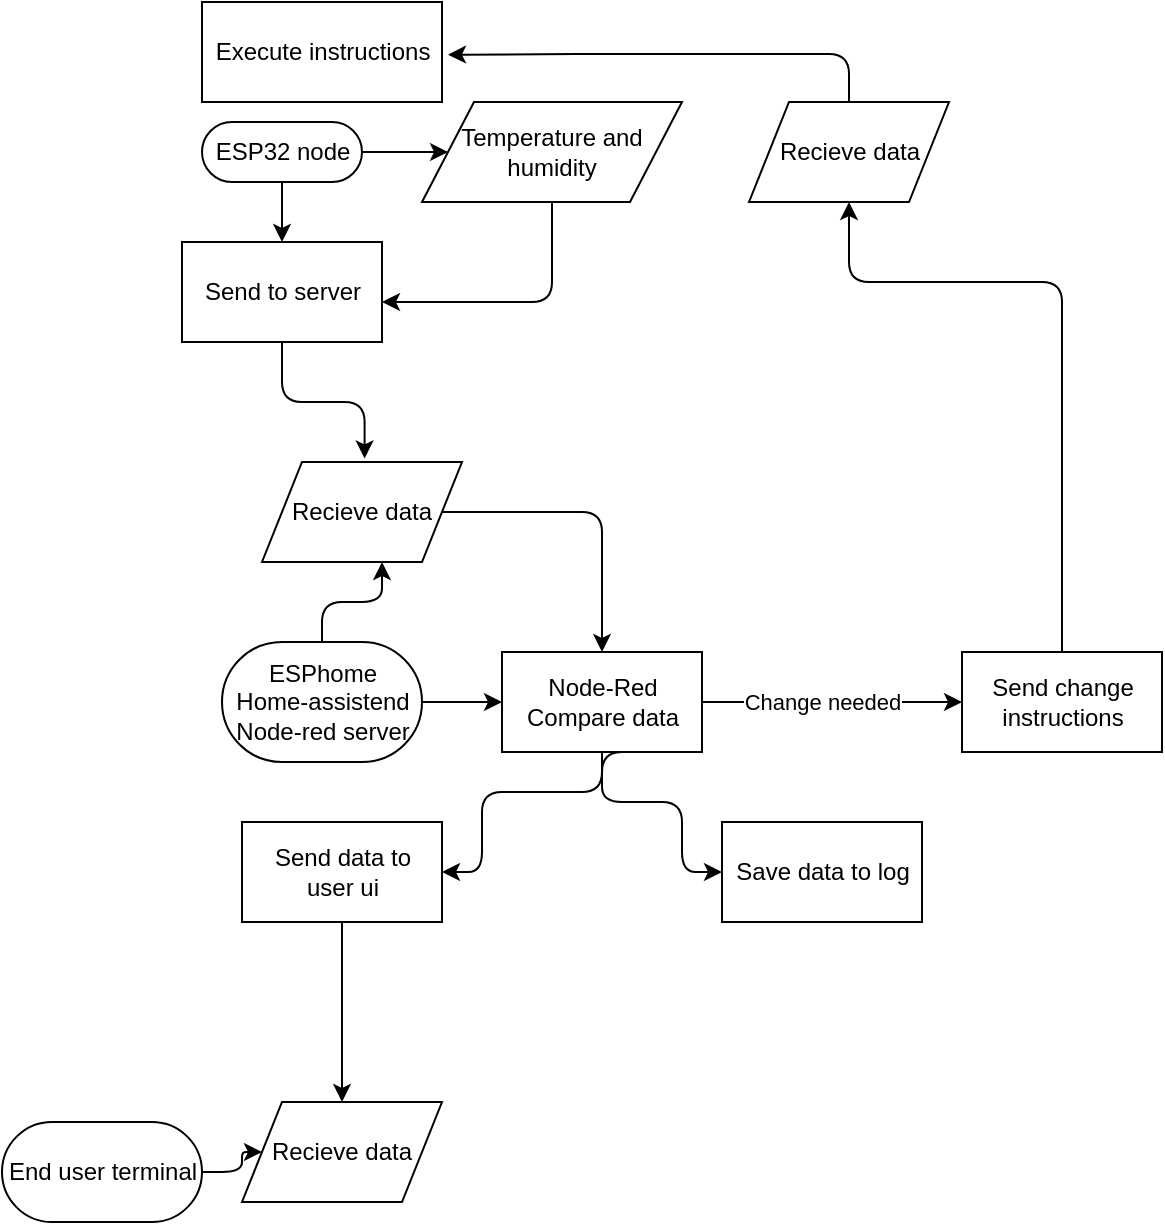 <mxfile>
    <diagram id="AaRmID8qBEXEeAiPlsum" name="Page-1">
        <mxGraphModel dx="544" dy="383" grid="1" gridSize="10" guides="1" tooltips="1" connect="1" arrows="1" fold="1" page="1" pageScale="1" pageWidth="1169" pageHeight="827" background="none" math="0" shadow="0">
            <root>
                <mxCell id="0"/>
                <mxCell id="1" parent="0"/>
                <mxCell id="6" style="edgeStyle=orthogonalEdgeStyle;orthogonalLoop=1;jettySize=auto;html=1;entryX=0;entryY=0.5;entryDx=0;entryDy=0;" edge="1" parent="1" source="3" target="5">
                    <mxGeometry relative="1" as="geometry"/>
                </mxCell>
                <mxCell id="8" style="edgeStyle=orthogonalEdgeStyle;orthogonalLoop=1;jettySize=auto;html=1;entryX=0.5;entryY=0;entryDx=0;entryDy=0;" edge="1" parent="1" source="3" target="7">
                    <mxGeometry relative="1" as="geometry"/>
                </mxCell>
                <mxCell id="3" value="ESP32 node" style="html=1;dashed=0;whitespace=wrap;shape=mxgraph.dfd.start;" vertex="1" parent="1">
                    <mxGeometry x="140" y="70" width="80" height="30" as="geometry"/>
                </mxCell>
                <mxCell id="9" style="edgeStyle=orthogonalEdgeStyle;orthogonalLoop=1;jettySize=auto;html=1;entryX=1;entryY=0.6;entryDx=0;entryDy=0;entryPerimeter=0;" edge="1" parent="1" source="5" target="7">
                    <mxGeometry relative="1" as="geometry">
                        <Array as="points">
                            <mxPoint x="315" y="160"/>
                        </Array>
                    </mxGeometry>
                </mxCell>
                <mxCell id="5" value="Temperature and humidity" style="shape=parallelogram;perimeter=parallelogramPerimeter;whiteSpace=wrap;html=1;dashed=0;" vertex="1" parent="1">
                    <mxGeometry x="250" y="60" width="130" height="50" as="geometry"/>
                </mxCell>
                <mxCell id="13" style="edgeStyle=orthogonalEdgeStyle;orthogonalLoop=1;jettySize=auto;html=1;entryX=0.513;entryY=-0.035;entryDx=0;entryDy=0;entryPerimeter=0;" edge="1" parent="1" source="7" target="11">
                    <mxGeometry relative="1" as="geometry"/>
                </mxCell>
                <mxCell id="7" value="Send to server" style="html=1;dashed=0;whitespace=wrap;" vertex="1" parent="1">
                    <mxGeometry x="130" y="130" width="100" height="50" as="geometry"/>
                </mxCell>
                <mxCell id="14" style="edgeStyle=orthogonalEdgeStyle;orthogonalLoop=1;jettySize=auto;html=1;entryX=0.6;entryY=1;entryDx=0;entryDy=0;entryPerimeter=0;" edge="1" parent="1" source="10" target="11">
                    <mxGeometry relative="1" as="geometry"/>
                </mxCell>
                <mxCell id="16" style="edgeStyle=orthogonalEdgeStyle;orthogonalLoop=1;jettySize=auto;html=1;exitX=1;exitY=0.5;exitDx=0;exitDy=0;exitPerimeter=0;entryX=0;entryY=0.5;entryDx=0;entryDy=0;" edge="1" parent="1" source="10" target="15">
                    <mxGeometry relative="1" as="geometry"/>
                </mxCell>
                <mxCell id="10" value="ESPhome &lt;br&gt;Home-assistend &lt;br&gt;Node-red server" style="html=1;dashed=0;whitespace=wrap;shape=mxgraph.dfd.start;" vertex="1" parent="1">
                    <mxGeometry x="150" y="330" width="100" height="60" as="geometry"/>
                </mxCell>
                <mxCell id="17" style="edgeStyle=orthogonalEdgeStyle;orthogonalLoop=1;jettySize=auto;html=1;" edge="1" parent="1" source="11" target="15">
                    <mxGeometry relative="1" as="geometry"/>
                </mxCell>
                <mxCell id="11" value="Recieve data" style="shape=parallelogram;perimeter=parallelogramPerimeter;whiteSpace=wrap;html=1;dashed=0;" vertex="1" parent="1">
                    <mxGeometry x="170" y="240" width="100" height="50" as="geometry"/>
                </mxCell>
                <mxCell id="19" style="edgeStyle=orthogonalEdgeStyle;orthogonalLoop=1;jettySize=auto;html=1;entryX=0;entryY=0.5;entryDx=0;entryDy=0;" edge="1" parent="1" source="15" target="18">
                    <mxGeometry relative="1" as="geometry"/>
                </mxCell>
                <mxCell id="24" value="Change needed" style="edgeLabel;html=1;align=center;verticalAlign=middle;resizable=0;points=[];" vertex="1" connectable="0" parent="19">
                    <mxGeometry x="0.233" y="-1" relative="1" as="geometry">
                        <mxPoint x="-20" y="-1" as="offset"/>
                    </mxGeometry>
                </mxCell>
                <mxCell id="27" style="edgeStyle=orthogonalEdgeStyle;orthogonalLoop=1;jettySize=auto;html=1;entryX=1;entryY=0.5;entryDx=0;entryDy=0;" edge="1" parent="1" source="15" target="25">
                    <mxGeometry relative="1" as="geometry">
                        <Array as="points">
                            <mxPoint x="340" y="405"/>
                            <mxPoint x="280" y="405"/>
                            <mxPoint x="280" y="445"/>
                        </Array>
                    </mxGeometry>
                </mxCell>
                <mxCell id="28" style="edgeStyle=orthogonalEdgeStyle;orthogonalLoop=1;jettySize=auto;html=1;exitX=0.75;exitY=1;exitDx=0;exitDy=0;entryX=0;entryY=0.5;entryDx=0;entryDy=0;" edge="1" parent="1" source="15" target="26">
                    <mxGeometry relative="1" as="geometry">
                        <Array as="points">
                            <mxPoint x="340" y="385"/>
                            <mxPoint x="340" y="410"/>
                            <mxPoint x="380" y="410"/>
                            <mxPoint x="380" y="445"/>
                        </Array>
                    </mxGeometry>
                </mxCell>
                <mxCell id="15" value="Node-Red&lt;br&gt;Compare data" style="html=1;dashed=0;whitespace=wrap;" vertex="1" parent="1">
                    <mxGeometry x="290" y="335" width="100" height="50" as="geometry"/>
                </mxCell>
                <mxCell id="23" style="edgeStyle=orthogonalEdgeStyle;orthogonalLoop=1;jettySize=auto;html=1;entryX=0.5;entryY=1;entryDx=0;entryDy=0;" edge="1" parent="1" source="18" target="20">
                    <mxGeometry relative="1" as="geometry">
                        <Array as="points">
                            <mxPoint x="570" y="150"/>
                            <mxPoint x="464" y="150"/>
                        </Array>
                    </mxGeometry>
                </mxCell>
                <mxCell id="18" value="Send change&lt;br&gt;instructions" style="html=1;dashed=0;whitespace=wrap;" vertex="1" parent="1">
                    <mxGeometry x="520" y="335" width="100" height="50" as="geometry"/>
                </mxCell>
                <mxCell id="22" style="edgeStyle=orthogonalEdgeStyle;orthogonalLoop=1;jettySize=auto;html=1;entryX=1.025;entryY=0.527;entryDx=0;entryDy=0;entryPerimeter=0;" edge="1" parent="1" source="20" target="21">
                    <mxGeometry relative="1" as="geometry">
                        <Array as="points">
                            <mxPoint x="464" y="36"/>
                            <mxPoint x="337" y="36"/>
                        </Array>
                    </mxGeometry>
                </mxCell>
                <mxCell id="20" value="Recieve data" style="shape=parallelogram;perimeter=parallelogramPerimeter;whiteSpace=wrap;html=1;dashed=0;" vertex="1" parent="1">
                    <mxGeometry x="413.5" y="60" width="100" height="50" as="geometry"/>
                </mxCell>
                <mxCell id="21" value="Execute instructions" style="html=1;dashed=0;whitespace=wrap;" vertex="1" parent="1">
                    <mxGeometry x="140" y="10" width="120" height="50" as="geometry"/>
                </mxCell>
                <mxCell id="32" style="edgeStyle=orthogonalEdgeStyle;orthogonalLoop=1;jettySize=auto;html=1;entryX=0.5;entryY=0;entryDx=0;entryDy=0;" edge="1" parent="1" source="25" target="31">
                    <mxGeometry relative="1" as="geometry"/>
                </mxCell>
                <mxCell id="25" value="Send data to &lt;br&gt;user ui" style="html=1;dashed=0;whitespace=wrap;" vertex="1" parent="1">
                    <mxGeometry x="160" y="420" width="100" height="50" as="geometry"/>
                </mxCell>
                <mxCell id="26" value="Save data to log" style="html=1;dashed=0;whitespace=wrap;" vertex="1" parent="1">
                    <mxGeometry x="400" y="420" width="100" height="50" as="geometry"/>
                </mxCell>
                <mxCell id="33" style="edgeStyle=orthogonalEdgeStyle;orthogonalLoop=1;jettySize=auto;html=1;entryX=0;entryY=0.5;entryDx=0;entryDy=0;" edge="1" parent="1" source="30" target="31">
                    <mxGeometry relative="1" as="geometry"/>
                </mxCell>
                <mxCell id="30" value="End user terminal" style="html=1;dashed=0;whitespace=wrap;shape=mxgraph.dfd.start;" vertex="1" parent="1">
                    <mxGeometry x="40" y="570" width="100" height="50" as="geometry"/>
                </mxCell>
                <mxCell id="31" value="Recieve data" style="shape=parallelogram;perimeter=parallelogramPerimeter;whiteSpace=wrap;html=1;dashed=0;" vertex="1" parent="1">
                    <mxGeometry x="160" y="560" width="100" height="50" as="geometry"/>
                </mxCell>
            </root>
        </mxGraphModel>
    </diagram>
</mxfile>
